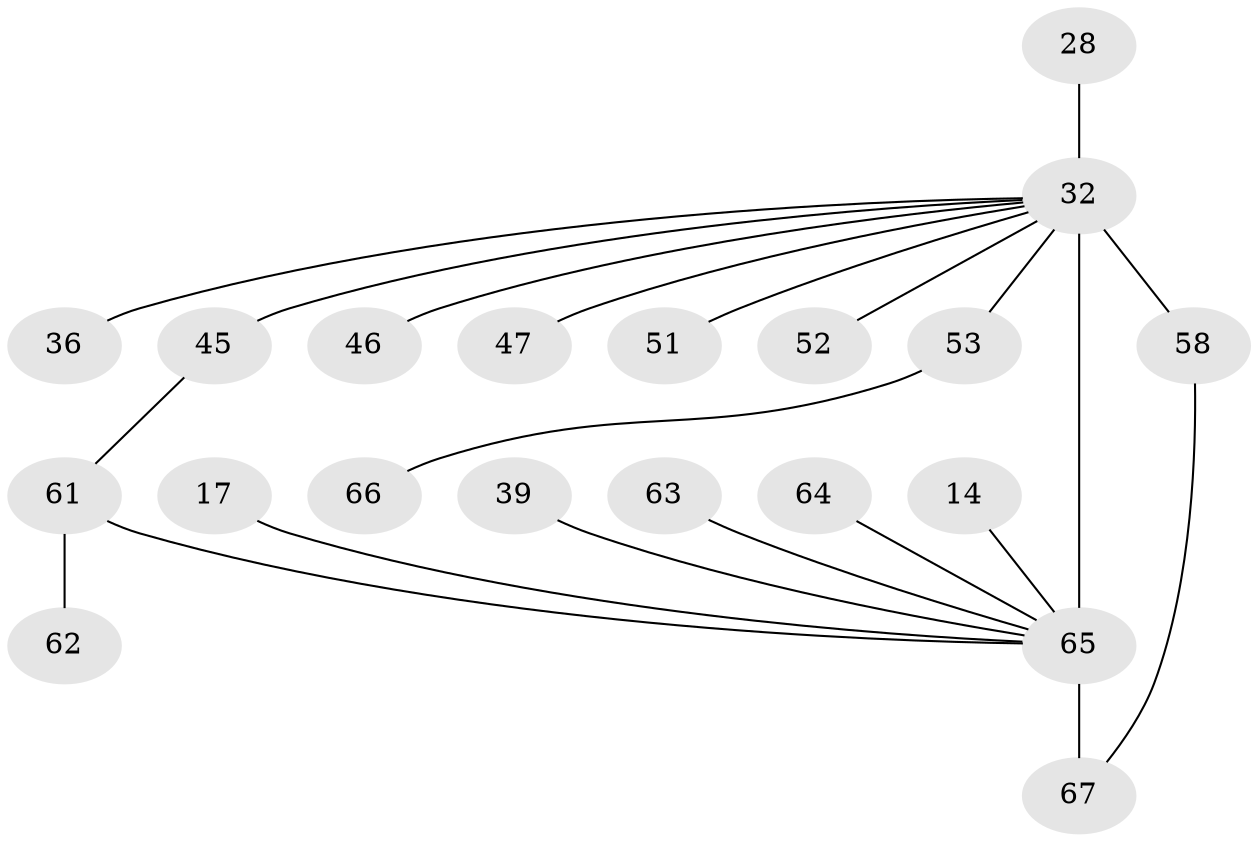 // original degree distribution, {16: 0.014925373134328358, 19: 0.014925373134328358, 6: 0.029850746268656716, 1: 0.40298507462686567, 10: 0.029850746268656716, 2: 0.19402985074626866, 5: 0.07462686567164178, 4: 0.1044776119402985, 3: 0.13432835820895522}
// Generated by graph-tools (version 1.1) at 2025/51/03/04/25 21:51:43]
// undirected, 20 vertices, 21 edges
graph export_dot {
graph [start="1"]
  node [color=gray90,style=filled];
  14;
  17;
  28;
  32 [super="+2+4+8+18"];
  36;
  39;
  45 [super="+25"];
  46 [super="+42"];
  47;
  51;
  52;
  53 [super="+15"];
  58 [super="+48+55"];
  61 [super="+56+41+57"];
  62;
  63 [super="+40"];
  64;
  65 [super="+23+3+50+59"];
  66 [super="+43"];
  67 [super="+49+60+27+35"];
  14 -- 65;
  17 -- 65;
  28 -- 32;
  32 -- 65 [weight=13];
  32 -- 36;
  32 -- 45 [weight=2];
  32 -- 46 [weight=2];
  32 -- 47;
  32 -- 51;
  32 -- 52;
  32 -- 53 [weight=2];
  32 -- 58 [weight=3];
  39 -- 65;
  45 -- 61 [weight=2];
  53 -- 66 [weight=2];
  58 -- 67 [weight=2];
  61 -- 65 [weight=8];
  61 -- 62;
  63 -- 65;
  64 -- 65;
  65 -- 67 [weight=3];
}
